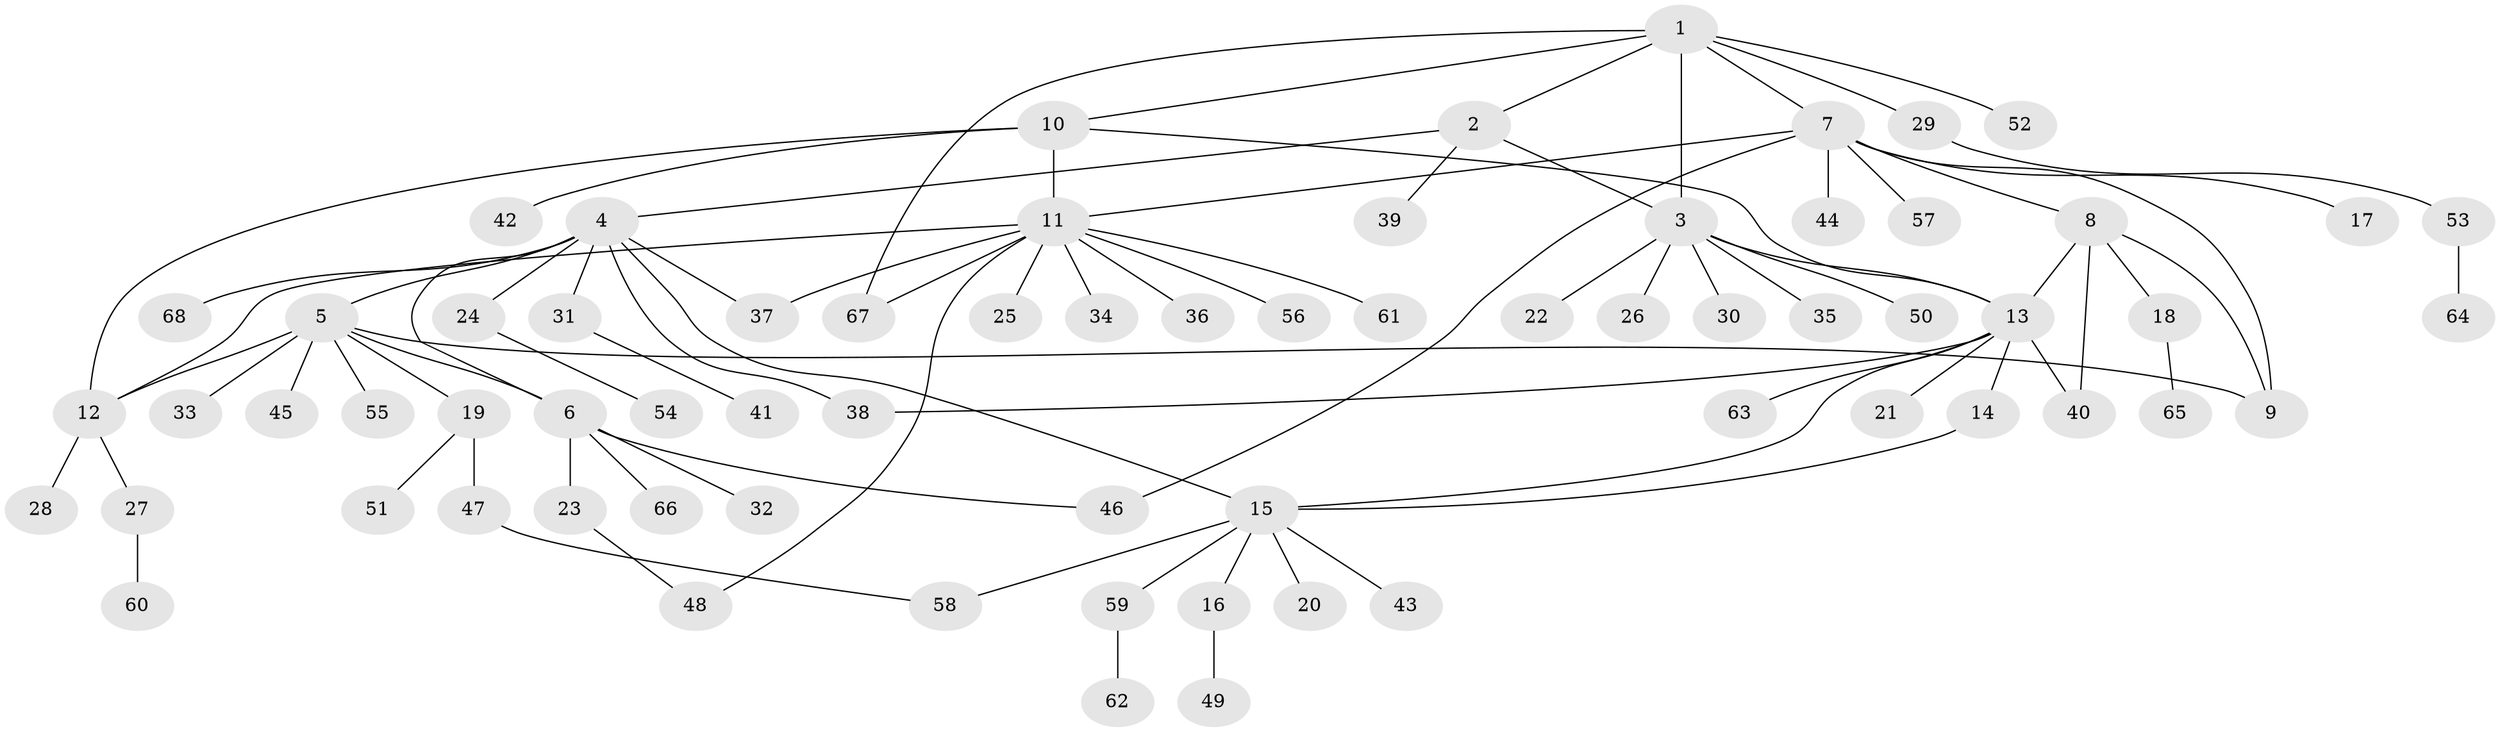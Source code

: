 // coarse degree distribution, {6: 0.08823529411764706, 7: 0.029411764705882353, 1: 0.6470588235294118, 8: 0.029411764705882353, 2: 0.08823529411764706, 3: 0.029411764705882353, 4: 0.058823529411764705, 10: 0.029411764705882353}
// Generated by graph-tools (version 1.1) at 2025/57/03/04/25 21:57:40]
// undirected, 68 vertices, 85 edges
graph export_dot {
graph [start="1"]
  node [color=gray90,style=filled];
  1;
  2;
  3;
  4;
  5;
  6;
  7;
  8;
  9;
  10;
  11;
  12;
  13;
  14;
  15;
  16;
  17;
  18;
  19;
  20;
  21;
  22;
  23;
  24;
  25;
  26;
  27;
  28;
  29;
  30;
  31;
  32;
  33;
  34;
  35;
  36;
  37;
  38;
  39;
  40;
  41;
  42;
  43;
  44;
  45;
  46;
  47;
  48;
  49;
  50;
  51;
  52;
  53;
  54;
  55;
  56;
  57;
  58;
  59;
  60;
  61;
  62;
  63;
  64;
  65;
  66;
  67;
  68;
  1 -- 2;
  1 -- 3;
  1 -- 7;
  1 -- 10;
  1 -- 29;
  1 -- 52;
  1 -- 67;
  2 -- 3;
  2 -- 4;
  2 -- 39;
  3 -- 13;
  3 -- 22;
  3 -- 26;
  3 -- 30;
  3 -- 35;
  3 -- 50;
  4 -- 5;
  4 -- 6;
  4 -- 15;
  4 -- 24;
  4 -- 31;
  4 -- 37;
  4 -- 38;
  4 -- 68;
  5 -- 6;
  5 -- 9;
  5 -- 12;
  5 -- 19;
  5 -- 33;
  5 -- 45;
  5 -- 55;
  6 -- 23;
  6 -- 32;
  6 -- 46;
  6 -- 66;
  7 -- 8;
  7 -- 9;
  7 -- 11;
  7 -- 17;
  7 -- 44;
  7 -- 46;
  7 -- 57;
  8 -- 9;
  8 -- 13;
  8 -- 18;
  8 -- 40;
  10 -- 11;
  10 -- 12;
  10 -- 13;
  10 -- 42;
  11 -- 12;
  11 -- 25;
  11 -- 34;
  11 -- 36;
  11 -- 37;
  11 -- 48;
  11 -- 56;
  11 -- 61;
  11 -- 67;
  12 -- 27;
  12 -- 28;
  13 -- 14;
  13 -- 15;
  13 -- 21;
  13 -- 38;
  13 -- 40;
  13 -- 63;
  14 -- 15;
  15 -- 16;
  15 -- 20;
  15 -- 43;
  15 -- 58;
  15 -- 59;
  16 -- 49;
  18 -- 65;
  19 -- 47;
  19 -- 51;
  23 -- 48;
  24 -- 54;
  27 -- 60;
  29 -- 53;
  31 -- 41;
  47 -- 58;
  53 -- 64;
  59 -- 62;
}
